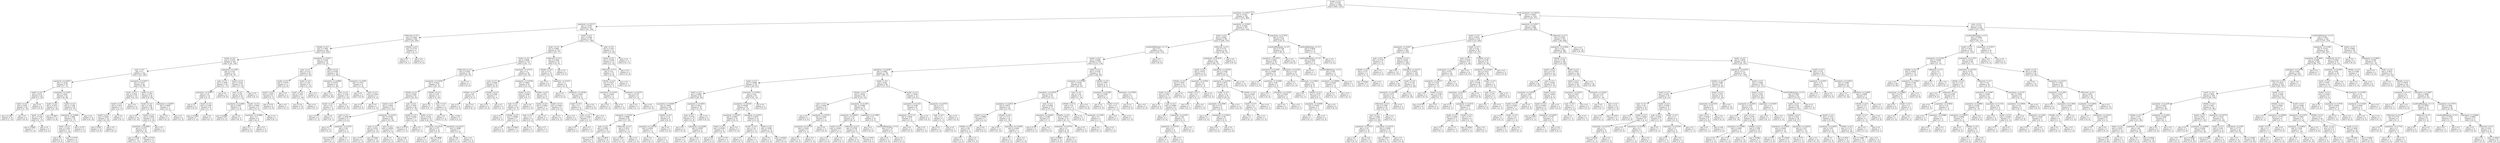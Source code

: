 digraph Tree {
node [shape=box] ;
0 [label="book4 <= 0.5\ngini = 0.3793\nsamples = 1946\nvalue = [495, 1451]"] ;
1 [label="popularity <= 0.0217\ngini = 0.4781\nsamples = 794\nvalue = [314, 480]"] ;
0 -> 1 [labeldistance=2.5, labelangle=45, headlabel="True"] ;
2 [label="popularity <= 0.0117\ngini = 0.3354\nsamples = 427\nvalue = [91, 336]"] ;
1 -> 2 ;
3 [label="isMarried <= 0.5\ngini = 0.2244\nsamples = 264\nvalue = [34, 230]"] ;
2 -> 3 ;
4 [label="isNoble <= 0.5\ngini = 0.1995\nsamples = 258\nvalue = [29, 229]"] ;
3 -> 4 ;
5 [label="book2 <= 0.5\ngini = 0.2279\nsamples = 183\nvalue = [24, 159]"] ;
4 -> 5 ;
6 [label="male <= 0.5\ngini = 0.2\nsamples = 142\nvalue = [16, 126]"] ;
5 -> 6 ;
7 [label="popularity <= 0.0017\ngini = 0.1634\nsamples = 78\nvalue = [7, 71]"] ;
6 -> 7 ;
8 [label="book3 <= 0.5\ngini = 0.074\nsamples = 26\nvalue = [1, 25]"] ;
7 -> 8 ;
9 [label="book1 <= 0.5\ngini = 0.095\nsamples = 20\nvalue = [1, 19]"] ;
8 -> 9 ;
10 [label="gini = 0.1327\nsamples = 14\nvalue = [1, 13]"] ;
9 -> 10 ;
11 [label="gini = 0.0\nsamples = 6\nvalue = [0, 6]"] ;
9 -> 11 ;
12 [label="gini = 0.0\nsamples = 6\nvalue = [0, 6]"] ;
8 -> 12 ;
13 [label="popularity <= 0.005\ngini = 0.2041\nsamples = 52\nvalue = [6, 46]"] ;
7 -> 13 ;
14 [label="book3 <= 0.5\ngini = 0.2873\nsamples = 23\nvalue = [4, 19]"] ;
13 -> 14 ;
15 [label="book1 <= 0.5\ngini = 0.1528\nsamples = 12\nvalue = [1, 11]"] ;
14 -> 15 ;
16 [label="gini = 0.2449\nsamples = 7\nvalue = [1, 6]"] ;
15 -> 16 ;
17 [label="gini = 0.0\nsamples = 5\nvalue = [0, 5]"] ;
15 -> 17 ;
18 [label="gini = 0.3967\nsamples = 11\nvalue = [3, 8]"] ;
14 -> 18 ;
19 [label="book3 <= 0.5\ngini = 0.1284\nsamples = 29\nvalue = [2, 27]"] ;
13 -> 19 ;
20 [label="popularity <= 0.0084\ngini = 0.1884\nsamples = 19\nvalue = [2, 17]"] ;
19 -> 20 ;
21 [label="book1 <= 0.5\ngini = 0.1244\nsamples = 15\nvalue = [1, 14]"] ;
20 -> 21 ;
22 [label="gini = 0.0\nsamples = 9\nvalue = [0, 9]"] ;
21 -> 22 ;
23 [label="gini = 0.2778\nsamples = 6\nvalue = [1, 5]"] ;
21 -> 23 ;
24 [label="gini = 0.375\nsamples = 4\nvalue = [1, 3]"] ;
20 -> 24 ;
25 [label="gini = 0.0\nsamples = 10\nvalue = [0, 10]"] ;
19 -> 25 ;
26 [label="popularity <= 0.0017\ngini = 0.2417\nsamples = 64\nvalue = [9, 55]"] ;
6 -> 26 ;
27 [label="book1 <= 0.5\ngini = 0.3324\nsamples = 19\nvalue = [4, 15]"] ;
26 -> 27 ;
28 [label="book5 <= 0.5\ngini = 0.3911\nsamples = 15\nvalue = [4, 11]"] ;
27 -> 28 ;
29 [label="book3 <= 0.5\ngini = 0.4082\nsamples = 14\nvalue = [4, 10]"] ;
28 -> 29 ;
30 [label="gini = 0.426\nsamples = 13\nvalue = [4, 9]"] ;
29 -> 30 ;
31 [label="gini = 0.0\nsamples = 1\nvalue = [0, 1]"] ;
29 -> 31 ;
32 [label="gini = 0.0\nsamples = 1\nvalue = [0, 1]"] ;
28 -> 32 ;
33 [label="gini = 0.0\nsamples = 4\nvalue = [0, 4]"] ;
27 -> 33 ;
34 [label="book1 <= 0.5\ngini = 0.1975\nsamples = 45\nvalue = [5, 40]"] ;
26 -> 34 ;
35 [label="book3 <= 0.5\ngini = 0.1454\nsamples = 38\nvalue = [3, 35]"] ;
34 -> 35 ;
36 [label="gini = 0.0\nsamples = 19\nvalue = [0, 19]"] ;
35 -> 36 ;
37 [label="book5 <= 0.5\ngini = 0.2659\nsamples = 19\nvalue = [3, 16]"] ;
35 -> 37 ;
38 [label="popularity <= 0.0084\ngini = 0.1975\nsamples = 18\nvalue = [2, 16]"] ;
37 -> 38 ;
39 [label="gini = 0.1528\nsamples = 12\nvalue = [1, 11]"] ;
38 -> 39 ;
40 [label="gini = 0.2778\nsamples = 6\nvalue = [1, 5]"] ;
38 -> 40 ;
41 [label="gini = 0.0\nsamples = 1\nvalue = [1, 0]"] ;
37 -> 41 ;
42 [label="popularity <= 0.0067\ngini = 0.4082\nsamples = 7\nvalue = [2, 5]"] ;
34 -> 42 ;
43 [label="gini = 0.0\nsamples = 3\nvalue = [0, 3]"] ;
42 -> 43 ;
44 [label="gini = 0.5\nsamples = 4\nvalue = [2, 2]"] ;
42 -> 44 ;
45 [label="popularity <= 0.005\ngini = 0.3141\nsamples = 41\nvalue = [8, 33]"] ;
5 -> 45 ;
46 [label="male <= 0.5\ngini = 0.1049\nsamples = 18\nvalue = [1, 17]"] ;
45 -> 46 ;
47 [label="popularity <= 0.0017\ngini = 0.18\nsamples = 10\nvalue = [1, 9]"] ;
46 -> 47 ;
48 [label="gini = 0.0\nsamples = 2\nvalue = [0, 2]"] ;
47 -> 48 ;
49 [label="book3 <= 0.5\ngini = 0.2188\nsamples = 8\nvalue = [1, 7]"] ;
47 -> 49 ;
50 [label="gini = 0.2449\nsamples = 7\nvalue = [1, 6]"] ;
49 -> 50 ;
51 [label="gini = 0.0\nsamples = 1\nvalue = [0, 1]"] ;
49 -> 51 ;
52 [label="gini = 0.0\nsamples = 8\nvalue = [0, 8]"] ;
46 -> 52 ;
53 [label="book3 <= 0.5\ngini = 0.4234\nsamples = 23\nvalue = [7, 16]"] ;
45 -> 53 ;
54 [label="male <= 0.5\ngini = 0.455\nsamples = 20\nvalue = [7, 13]"] ;
53 -> 54 ;
55 [label="popularity <= 0.0084\ngini = 0.3967\nsamples = 11\nvalue = [3, 8]"] ;
54 -> 55 ;
56 [label="gini = 0.4688\nsamples = 8\nvalue = [3, 5]"] ;
55 -> 56 ;
57 [label="gini = 0.0\nsamples = 3\nvalue = [0, 3]"] ;
55 -> 57 ;
58 [label="book1 <= 0.5\ngini = 0.4938\nsamples = 9\nvalue = [4, 5]"] ;
54 -> 58 ;
59 [label="popularity <= 0.0084\ngini = 0.5\nsamples = 8\nvalue = [4, 4]"] ;
58 -> 59 ;
60 [label="gini = 0.5\nsamples = 4\nvalue = [2, 2]"] ;
59 -> 60 ;
61 [label="gini = 0.5\nsamples = 4\nvalue = [2, 2]"] ;
59 -> 61 ;
62 [label="gini = 0.0\nsamples = 1\nvalue = [0, 1]"] ;
58 -> 62 ;
63 [label="gini = 0.0\nsamples = 3\nvalue = [0, 3]"] ;
53 -> 63 ;
64 [label="popularity <= 0.0017\ngini = 0.1244\nsamples = 75\nvalue = [5, 70]"] ;
4 -> 64 ;
65 [label="male <= 0.5\ngini = 0.2112\nsamples = 25\nvalue = [3, 22]"] ;
64 -> 65 ;
66 [label="book2 <= 0.5\ngini = 0.2975\nsamples = 11\nvalue = [2, 9]"] ;
65 -> 66 ;
67 [label="book3 <= 0.5\ngini = 0.3457\nsamples = 9\nvalue = [2, 7]"] ;
66 -> 67 ;
68 [label="gini = 0.375\nsamples = 8\nvalue = [2, 6]"] ;
67 -> 68 ;
69 [label="gini = 0.0\nsamples = 1\nvalue = [0, 1]"] ;
67 -> 69 ;
70 [label="gini = 0.0\nsamples = 2\nvalue = [0, 2]"] ;
66 -> 70 ;
71 [label="book3 <= 0.5\ngini = 0.1327\nsamples = 14\nvalue = [1, 13]"] ;
65 -> 71 ;
72 [label="book1 <= 0.5\ngini = 0.1653\nsamples = 11\nvalue = [1, 10]"] ;
71 -> 72 ;
73 [label="gini = 0.18\nsamples = 10\nvalue = [1, 9]"] ;
72 -> 73 ;
74 [label="gini = 0.0\nsamples = 1\nvalue = [0, 1]"] ;
72 -> 74 ;
75 [label="gini = 0.0\nsamples = 3\nvalue = [0, 3]"] ;
71 -> 75 ;
76 [label="book3 <= 0.5\ngini = 0.0768\nsamples = 50\nvalue = [2, 48]"] ;
64 -> 76 ;
77 [label="popularity <= 0.0084\ngini = 0.0476\nsamples = 41\nvalue = [1, 40]"] ;
76 -> 77 ;
78 [label="gini = 0.0\nsamples = 26\nvalue = [0, 26]"] ;
77 -> 78 ;
79 [label="male <= 0.5\ngini = 0.1244\nsamples = 15\nvalue = [1, 14]"] ;
77 -> 79 ;
80 [label="book2 <= 0.5\ngini = 0.32\nsamples = 5\nvalue = [1, 4]"] ;
79 -> 80 ;
81 [label="gini = 0.375\nsamples = 4\nvalue = [1, 3]"] ;
80 -> 81 ;
82 [label="gini = 0.0\nsamples = 1\nvalue = [0, 1]"] ;
80 -> 82 ;
83 [label="gini = 0.0\nsamples = 10\nvalue = [0, 10]"] ;
79 -> 83 ;
84 [label="popularity <= 0.005\ngini = 0.1975\nsamples = 9\nvalue = [1, 8]"] ;
76 -> 84 ;
85 [label="gini = 0.0\nsamples = 6\nvalue = [0, 6]"] ;
84 -> 85 ;
86 [label="male <= 0.5\ngini = 0.4444\nsamples = 3\nvalue = [1, 2]"] ;
84 -> 86 ;
87 [label="gini = 0.0\nsamples = 2\nvalue = [0, 2]"] ;
86 -> 87 ;
88 [label="gini = 0.0\nsamples = 1\nvalue = [1, 0]"] ;
86 -> 88 ;
89 [label="isNoble <= 0.5\ngini = 0.2778\nsamples = 6\nvalue = [5, 1]"] ;
3 -> 89 ;
90 [label="gini = 0.0\nsamples = 1\nvalue = [0, 1]"] ;
89 -> 90 ;
91 [label="gini = 0.0\nsamples = 5\nvalue = [5, 0]"] ;
89 -> 91 ;
92 [label="book5 <= 0.5\ngini = 0.4548\nsamples = 163\nvalue = [57, 106]"] ;
2 -> 92 ;
93 [label="book1 <= 0.5\ngini = 0.4861\nsamples = 132\nvalue = [55, 77]"] ;
92 -> 93 ;
94 [label="book3 <= 0.5\ngini = 0.4698\nsamples = 114\nvalue = [43, 71]"] ;
93 -> 94 ;
95 [label="isMarried <= 0.5\ngini = 0.4356\nsamples = 78\nvalue = [25, 53]"] ;
94 -> 95 ;
96 [label="popularity <= 0.0184\ngini = 0.4415\nsamples = 76\nvalue = [25, 51]"] ;
95 -> 96 ;
97 [label="isNoble <= 0.5\ngini = 0.4545\nsamples = 63\nvalue = [22, 41]"] ;
96 -> 97 ;
98 [label="book2 <= 0.5\ngini = 0.4821\nsamples = 37\nvalue = [15, 22]"] ;
97 -> 98 ;
99 [label="male <= 0.5\ngini = 0.4938\nsamples = 9\nvalue = [5, 4]"] ;
98 -> 99 ;
100 [label="gini = 0.5\nsamples = 4\nvalue = [2, 2]"] ;
99 -> 100 ;
101 [label="popularity <= 0.0151\ngini = 0.48\nsamples = 5\nvalue = [3, 2]"] ;
99 -> 101 ;
102 [label="gini = 0.4444\nsamples = 3\nvalue = [2, 1]"] ;
101 -> 102 ;
103 [label="gini = 0.5\nsamples = 2\nvalue = [1, 1]"] ;
101 -> 103 ;
104 [label="popularity <= 0.0151\ngini = 0.4592\nsamples = 28\nvalue = [10, 18]"] ;
98 -> 104 ;
105 [label="male <= 0.5\ngini = 0.4321\nsamples = 19\nvalue = [6, 13]"] ;
104 -> 105 ;
106 [label="gini = 0.375\nsamples = 4\nvalue = [1, 3]"] ;
105 -> 106 ;
107 [label="gini = 0.4444\nsamples = 15\nvalue = [5, 10]"] ;
105 -> 107 ;
108 [label="male <= 0.5\ngini = 0.4938\nsamples = 9\nvalue = [4, 5]"] ;
104 -> 108 ;
109 [label="gini = 0.5\nsamples = 4\nvalue = [2, 2]"] ;
108 -> 109 ;
110 [label="gini = 0.48\nsamples = 5\nvalue = [2, 3]"] ;
108 -> 110 ;
111 [label="male <= 0.5\ngini = 0.3935\nsamples = 26\nvalue = [7, 19]"] ;
97 -> 111 ;
112 [label="book2 <= 0.5\ngini = 0.2449\nsamples = 7\nvalue = [1, 6]"] ;
111 -> 112 ;
113 [label="gini = 0.2778\nsamples = 6\nvalue = [1, 5]"] ;
112 -> 113 ;
114 [label="gini = 0.0\nsamples = 1\nvalue = [0, 1]"] ;
112 -> 114 ;
115 [label="book2 <= 0.5\ngini = 0.4321\nsamples = 19\nvalue = [6, 13]"] ;
111 -> 115 ;
116 [label="popularity <= 0.0151\ngini = 0.375\nsamples = 12\nvalue = [3, 9]"] ;
115 -> 116 ;
117 [label="gini = 0.0\nsamples = 5\nvalue = [0, 5]"] ;
116 -> 117 ;
118 [label="gini = 0.4898\nsamples = 7\nvalue = [3, 4]"] ;
116 -> 118 ;
119 [label="popularity <= 0.0151\ngini = 0.4898\nsamples = 7\nvalue = [3, 4]"] ;
115 -> 119 ;
120 [label="gini = 0.48\nsamples = 5\nvalue = [3, 2]"] ;
119 -> 120 ;
121 [label="gini = 0.0\nsamples = 2\nvalue = [0, 2]"] ;
119 -> 121 ;
122 [label="isNoble <= 0.5\ngini = 0.355\nsamples = 13\nvalue = [3, 10]"] ;
96 -> 122 ;
123 [label="gini = 0.0\nsamples = 7\nvalue = [0, 7]"] ;
122 -> 123 ;
124 [label="male <= 0.5\ngini = 0.5\nsamples = 6\nvalue = [3, 3]"] ;
122 -> 124 ;
125 [label="gini = 0.0\nsamples = 1\nvalue = [1, 0]"] ;
124 -> 125 ;
126 [label="gini = 0.48\nsamples = 5\nvalue = [2, 3]"] ;
124 -> 126 ;
127 [label="gini = 0.0\nsamples = 2\nvalue = [0, 2]"] ;
95 -> 127 ;
128 [label="popularity <= 0.0151\ngini = 0.5\nsamples = 36\nvalue = [18, 18]"] ;
94 -> 128 ;
129 [label="male <= 0.5\ngini = 0.4444\nsamples = 12\nvalue = [8, 4]"] ;
128 -> 129 ;
130 [label="isNoble <= 0.5\ngini = 0.48\nsamples = 5\nvalue = [2, 3]"] ;
129 -> 130 ;
131 [label="gini = 0.5\nsamples = 4\nvalue = [2, 2]"] ;
130 -> 131 ;
132 [label="gini = 0.0\nsamples = 1\nvalue = [0, 1]"] ;
130 -> 132 ;
133 [label="isNoble <= 0.5\ngini = 0.2449\nsamples = 7\nvalue = [6, 1]"] ;
129 -> 133 ;
134 [label="gini = 0.0\nsamples = 5\nvalue = [5, 0]"] ;
133 -> 134 ;
135 [label="gini = 0.5\nsamples = 2\nvalue = [1, 1]"] ;
133 -> 135 ;
136 [label="popularity <= 0.0184\ngini = 0.4861\nsamples = 24\nvalue = [10, 14]"] ;
128 -> 136 ;
137 [label="book2 <= 0.5\ngini = 0.4628\nsamples = 11\nvalue = [4, 7]"] ;
136 -> 137 ;
138 [label="male <= 0.5\ngini = 0.42\nsamples = 10\nvalue = [3, 7]"] ;
137 -> 138 ;
139 [label="gini = 0.0\nsamples = 3\nvalue = [0, 3]"] ;
138 -> 139 ;
140 [label="isNoble <= 0.5\ngini = 0.4898\nsamples = 7\nvalue = [3, 4]"] ;
138 -> 140 ;
141 [label="gini = 0.5\nsamples = 4\nvalue = [2, 2]"] ;
140 -> 141 ;
142 [label="gini = 0.4444\nsamples = 3\nvalue = [1, 2]"] ;
140 -> 142 ;
143 [label="gini = 0.0\nsamples = 1\nvalue = [1, 0]"] ;
137 -> 143 ;
144 [label="isNoble <= 0.5\ngini = 0.497\nsamples = 13\nvalue = [6, 7]"] ;
136 -> 144 ;
145 [label="book2 <= 0.5\ngini = 0.4082\nsamples = 7\nvalue = [2, 5]"] ;
144 -> 145 ;
146 [label="male <= 0.5\ngini = 0.5\nsamples = 4\nvalue = [2, 2]"] ;
145 -> 146 ;
147 [label="gini = 0.5\nsamples = 2\nvalue = [1, 1]"] ;
146 -> 147 ;
148 [label="gini = 0.5\nsamples = 2\nvalue = [1, 1]"] ;
146 -> 148 ;
149 [label="gini = 0.0\nsamples = 3\nvalue = [0, 3]"] ;
145 -> 149 ;
150 [label="book2 <= 0.5\ngini = 0.4444\nsamples = 6\nvalue = [4, 2]"] ;
144 -> 150 ;
151 [label="gini = 0.5\nsamples = 4\nvalue = [2, 2]"] ;
150 -> 151 ;
152 [label="gini = 0.0\nsamples = 2\nvalue = [2, 0]"] ;
150 -> 152 ;
153 [label="isMarried <= 0.5\ngini = 0.4444\nsamples = 18\nvalue = [12, 6]"] ;
93 -> 153 ;
154 [label="isNoble <= 0.5\ngini = 0.375\nsamples = 16\nvalue = [12, 4]"] ;
153 -> 154 ;
155 [label="gini = 0.0\nsamples = 8\nvalue = [8, 0]"] ;
154 -> 155 ;
156 [label="popularity <= 0.0151\ngini = 0.5\nsamples = 8\nvalue = [4, 4]"] ;
154 -> 156 ;
157 [label="gini = 0.0\nsamples = 2\nvalue = [0, 2]"] ;
156 -> 157 ;
158 [label="popularity <= 0.0184\ngini = 0.4444\nsamples = 6\nvalue = [4, 2]"] ;
156 -> 158 ;
159 [label="book3 <= 0.5\ngini = 0.5\nsamples = 4\nvalue = [2, 2]"] ;
158 -> 159 ;
160 [label="male <= 0.5\ngini = 0.4444\nsamples = 3\nvalue = [1, 2]"] ;
159 -> 160 ;
161 [label="gini = 0.0\nsamples = 1\nvalue = [0, 1]"] ;
160 -> 161 ;
162 [label="gini = 0.5\nsamples = 2\nvalue = [1, 1]"] ;
160 -> 162 ;
163 [label="gini = 0.0\nsamples = 1\nvalue = [1, 0]"] ;
159 -> 163 ;
164 [label="gini = 0.0\nsamples = 2\nvalue = [2, 0]"] ;
158 -> 164 ;
165 [label="gini = 0.0\nsamples = 2\nvalue = [0, 2]"] ;
153 -> 165 ;
166 [label="male <= 0.5\ngini = 0.1207\nsamples = 31\nvalue = [2, 29]"] ;
92 -> 166 ;
167 [label="book2 <= 0.5\ngini = 0.2449\nsamples = 14\nvalue = [2, 12]"] ;
166 -> 167 ;
168 [label="isMarried <= 0.5\ngini = 0.32\nsamples = 10\nvalue = [2, 8]"] ;
167 -> 168 ;
169 [label="isNoble <= 0.5\ngini = 0.3457\nsamples = 9\nvalue = [2, 7]"] ;
168 -> 169 ;
170 [label="popularity <= 0.0151\ngini = 0.4444\nsamples = 3\nvalue = [1, 2]"] ;
169 -> 170 ;
171 [label="gini = 0.0\nsamples = 2\nvalue = [0, 2]"] ;
170 -> 171 ;
172 [label="gini = 0.0\nsamples = 1\nvalue = [1, 0]"] ;
170 -> 172 ;
173 [label="popularity <= 0.0151\ngini = 0.2778\nsamples = 6\nvalue = [1, 5]"] ;
169 -> 173 ;
174 [label="gini = 0.5\nsamples = 2\nvalue = [1, 1]"] ;
173 -> 174 ;
175 [label="gini = 0.0\nsamples = 4\nvalue = [0, 4]"] ;
173 -> 175 ;
176 [label="gini = 0.0\nsamples = 1\nvalue = [0, 1]"] ;
168 -> 176 ;
177 [label="gini = 0.0\nsamples = 4\nvalue = [0, 4]"] ;
167 -> 177 ;
178 [label="gini = 0.0\nsamples = 17\nvalue = [0, 17]"] ;
166 -> 178 ;
179 [label="popularity <= 0.2023\ngini = 0.4768\nsamples = 367\nvalue = [223, 144]"] ;
1 -> 179 ;
180 [label="book1 <= 0.5\ngini = 0.4941\nsamples = 303\nvalue = [168, 135]"] ;
179 -> 180 ;
181 [label="numDeadRelations <= 1.5\ngini = 0.5\nsamples = 239\nvalue = [120, 119]"] ;
180 -> 181 ;
182 [label="book5 <= 0.5\ngini = 0.4998\nsamples = 233\nvalue = [114, 119]"] ;
181 -> 182 ;
183 [label="popularity <= 0.0585\ngini = 0.4967\nsamples = 159\nvalue = [86, 73]"] ;
182 -> 183 ;
184 [label="book2 <= 0.5\ngini = 0.4996\nsamples = 101\nvalue = [49, 52]"] ;
183 -> 184 ;
185 [label="book3 <= 0.5\ngini = 0.4885\nsamples = 66\nvalue = [28, 38]"] ;
184 -> 185 ;
186 [label="popularity <= 0.0485\ngini = 0.4991\nsamples = 48\nvalue = [23, 25]"] ;
185 -> 186 ;
187 [label="popularity <= 0.0351\ngini = 0.4888\nsamples = 40\nvalue = [17, 23]"] ;
186 -> 187 ;
188 [label="male <= 0.5\ngini = 0.4992\nsamples = 25\nvalue = [13, 12]"] ;
187 -> 188 ;
189 [label="gini = 0.2778\nsamples = 6\nvalue = [5, 1]"] ;
188 -> 189 ;
190 [label="gini = 0.4875\nsamples = 19\nvalue = [8, 11]"] ;
188 -> 190 ;
191 [label="isMarried <= 0.5\ngini = 0.3911\nsamples = 15\nvalue = [4, 11]"] ;
187 -> 191 ;
192 [label="gini = 0.3367\nsamples = 14\nvalue = [3, 11]"] ;
191 -> 192 ;
193 [label="gini = 0.0\nsamples = 1\nvalue = [1, 0]"] ;
191 -> 193 ;
194 [label="isNoble <= 0.5\ngini = 0.375\nsamples = 8\nvalue = [6, 2]"] ;
186 -> 194 ;
195 [label="popularity <= 0.0518\ngini = 0.4444\nsamples = 3\nvalue = [1, 2]"] ;
194 -> 195 ;
196 [label="gini = 0.0\nsamples = 1\nvalue = [0, 1]"] ;
195 -> 196 ;
197 [label="gini = 0.5\nsamples = 2\nvalue = [1, 1]"] ;
195 -> 197 ;
198 [label="gini = 0.0\nsamples = 5\nvalue = [5, 0]"] ;
194 -> 198 ;
199 [label="popularity <= 0.0452\ngini = 0.4012\nsamples = 18\nvalue = [5, 13]"] ;
185 -> 199 ;
200 [label="male <= 0.5\ngini = 0.4734\nsamples = 13\nvalue = [5, 8]"] ;
199 -> 200 ;
201 [label="gini = 0.0\nsamples = 4\nvalue = [0, 4]"] ;
200 -> 201 ;
202 [label="popularity <= 0.0268\ngini = 0.4938\nsamples = 9\nvalue = [5, 4]"] ;
200 -> 202 ;
203 [label="gini = 0.375\nsamples = 4\nvalue = [1, 3]"] ;
202 -> 203 ;
204 [label="gini = 0.32\nsamples = 5\nvalue = [4, 1]"] ;
202 -> 204 ;
205 [label="gini = 0.0\nsamples = 5\nvalue = [0, 5]"] ;
199 -> 205 ;
206 [label="popularity <= 0.0502\ngini = 0.48\nsamples = 35\nvalue = [21, 14]"] ;
184 -> 206 ;
207 [label="popularity <= 0.0318\ngini = 0.4628\nsamples = 33\nvalue = [21, 12]"] ;
206 -> 207 ;
208 [label="popularity <= 0.0251\ngini = 0.4082\nsamples = 14\nvalue = [10, 4]"] ;
207 -> 208 ;
209 [label="book3 <= 0.5\ngini = 0.4938\nsamples = 9\nvalue = [5, 4]"] ;
208 -> 209 ;
210 [label="gini = 0.48\nsamples = 5\nvalue = [2, 3]"] ;
209 -> 210 ;
211 [label="gini = 0.375\nsamples = 4\nvalue = [3, 1]"] ;
209 -> 211 ;
212 [label="gini = 0.0\nsamples = 5\nvalue = [5, 0]"] ;
208 -> 212 ;
213 [label="popularity <= 0.0351\ngini = 0.4875\nsamples = 19\nvalue = [11, 8]"] ;
207 -> 213 ;
214 [label="book3 <= 0.5\ngini = 0.32\nsamples = 5\nvalue = [1, 4]"] ;
213 -> 214 ;
215 [label="gini = 0.0\nsamples = 3\nvalue = [0, 3]"] ;
214 -> 215 ;
216 [label="gini = 0.5\nsamples = 2\nvalue = [1, 1]"] ;
214 -> 216 ;
217 [label="book3 <= 0.5\ngini = 0.4082\nsamples = 14\nvalue = [10, 4]"] ;
213 -> 217 ;
218 [label="gini = 0.0\nsamples = 5\nvalue = [5, 0]"] ;
217 -> 218 ;
219 [label="gini = 0.4938\nsamples = 9\nvalue = [5, 4]"] ;
217 -> 219 ;
220 [label="gini = 0.0\nsamples = 2\nvalue = [0, 2]"] ;
206 -> 220 ;
221 [label="book2 <= 0.5\ngini = 0.462\nsamples = 58\nvalue = [37, 21]"] ;
183 -> 221 ;
222 [label="isNoble <= 0.5\ngini = 0.4055\nsamples = 46\nvalue = [33, 13]"] ;
221 -> 222 ;
223 [label="male <= 0.5\ngini = 0.4444\nsamples = 9\nvalue = [3, 6]"] ;
222 -> 223 ;
224 [label="gini = 0.0\nsamples = 2\nvalue = [2, 0]"] ;
223 -> 224 ;
225 [label="popularity <= 0.0753\ngini = 0.2449\nsamples = 7\nvalue = [1, 6]"] ;
223 -> 225 ;
226 [label="popularity <= 0.0719\ngini = 0.4444\nsamples = 3\nvalue = [1, 2]"] ;
225 -> 226 ;
227 [label="gini = 0.0\nsamples = 2\nvalue = [0, 2]"] ;
226 -> 227 ;
228 [label="gini = 0.0\nsamples = 1\nvalue = [1, 0]"] ;
226 -> 228 ;
229 [label="gini = 0.0\nsamples = 4\nvalue = [0, 4]"] ;
225 -> 229 ;
230 [label="popularity <= 0.1455\ngini = 0.3068\nsamples = 37\nvalue = [30, 7]"] ;
222 -> 230 ;
231 [label="popularity <= 0.0652\ngini = 0.1372\nsamples = 27\nvalue = [25, 2]"] ;
230 -> 231 ;
232 [label="book3 <= 0.5\ngini = 0.4444\nsamples = 3\nvalue = [2, 1]"] ;
231 -> 232 ;
233 [label="gini = 0.0\nsamples = 2\nvalue = [2, 0]"] ;
232 -> 233 ;
234 [label="gini = 0.0\nsamples = 1\nvalue = [0, 1]"] ;
232 -> 234 ;
235 [label="isMarried <= 0.5\ngini = 0.0799\nsamples = 24\nvalue = [23, 1]"] ;
231 -> 235 ;
236 [label="gini = 0.0\nsamples = 15\nvalue = [15, 0]"] ;
235 -> 236 ;
237 [label="gini = 0.1975\nsamples = 9\nvalue = [8, 1]"] ;
235 -> 237 ;
238 [label="popularity <= 0.1689\ngini = 0.5\nsamples = 10\nvalue = [5, 5]"] ;
230 -> 238 ;
239 [label="gini = 0.0\nsamples = 4\nvalue = [0, 4]"] ;
238 -> 239 ;
240 [label="numDeadRelations <= 0.5\ngini = 0.2778\nsamples = 6\nvalue = [5, 1]"] ;
238 -> 240 ;
241 [label="gini = 0.0\nsamples = 5\nvalue = [5, 0]"] ;
240 -> 241 ;
242 [label="gini = 0.0\nsamples = 1\nvalue = [0, 1]"] ;
240 -> 242 ;
243 [label="book3 <= 0.5\ngini = 0.4444\nsamples = 12\nvalue = [4, 8]"] ;
221 -> 243 ;
244 [label="popularity <= 0.1221\ngini = 0.2188\nsamples = 8\nvalue = [1, 7]"] ;
243 -> 244 ;
245 [label="popularity <= 0.112\ngini = 0.4444\nsamples = 3\nvalue = [1, 2]"] ;
244 -> 245 ;
246 [label="gini = 0.0\nsamples = 2\nvalue = [0, 2]"] ;
245 -> 246 ;
247 [label="gini = 0.0\nsamples = 1\nvalue = [1, 0]"] ;
245 -> 247 ;
248 [label="gini = 0.0\nsamples = 5\nvalue = [0, 5]"] ;
244 -> 248 ;
249 [label="popularity <= 0.0753\ngini = 0.375\nsamples = 4\nvalue = [3, 1]"] ;
243 -> 249 ;
250 [label="male <= 0.5\ngini = 0.5\nsamples = 2\nvalue = [1, 1]"] ;
249 -> 250 ;
251 [label="gini = 0.0\nsamples = 1\nvalue = [1, 0]"] ;
250 -> 251 ;
252 [label="gini = 0.0\nsamples = 1\nvalue = [0, 1]"] ;
250 -> 252 ;
253 [label="gini = 0.0\nsamples = 2\nvalue = [2, 0]"] ;
249 -> 253 ;
254 [label="book2 <= 0.5\ngini = 0.4704\nsamples = 74\nvalue = [28, 46]"] ;
182 -> 254 ;
255 [label="popularity <= 0.0786\ngini = 0.4334\nsamples = 63\nvalue = [20, 43]"] ;
254 -> 255 ;
256 [label="popularity <= 0.0418\ngini = 0.4712\nsamples = 50\nvalue = [19, 31]"] ;
255 -> 256 ;
257 [label="popularity <= 0.0251\ngini = 0.2873\nsamples = 23\nvalue = [4, 19]"] ;
256 -> 257 ;
258 [label="book3 <= 0.5\ngini = 0.4898\nsamples = 7\nvalue = [3, 4]"] ;
257 -> 258 ;
259 [label="isNoble <= 0.5\ngini = 0.48\nsamples = 5\nvalue = [3, 2]"] ;
258 -> 259 ;
260 [label="gini = 0.5\nsamples = 4\nvalue = [2, 2]"] ;
259 -> 260 ;
261 [label="gini = 0.0\nsamples = 1\nvalue = [1, 0]"] ;
259 -> 261 ;
262 [label="gini = 0.0\nsamples = 2\nvalue = [0, 2]"] ;
258 -> 262 ;
263 [label="isNoble <= 0.5\ngini = 0.1172\nsamples = 16\nvalue = [1, 15]"] ;
257 -> 263 ;
264 [label="gini = 0.0\nsamples = 13\nvalue = [0, 13]"] ;
263 -> 264 ;
265 [label="popularity <= 0.0368\ngini = 0.4444\nsamples = 3\nvalue = [1, 2]"] ;
263 -> 265 ;
266 [label="gini = 0.0\nsamples = 2\nvalue = [0, 2]"] ;
265 -> 266 ;
267 [label="gini = 0.0\nsamples = 1\nvalue = [1, 0]"] ;
265 -> 267 ;
268 [label="male <= 0.5\ngini = 0.4938\nsamples = 27\nvalue = [15, 12]"] ;
256 -> 268 ;
269 [label="popularity <= 0.0452\ngini = 0.2188\nsamples = 8\nvalue = [7, 1]"] ;
268 -> 269 ;
270 [label="gini = 0.375\nsamples = 4\nvalue = [3, 1]"] ;
269 -> 270 ;
271 [label="gini = 0.0\nsamples = 4\nvalue = [4, 0]"] ;
269 -> 271 ;
272 [label="isNoble <= 0.5\ngini = 0.4875\nsamples = 19\nvalue = [8, 11]"] ;
268 -> 272 ;
273 [label="popularity <= 0.0719\ngini = 0.5\nsamples = 16\nvalue = [8, 8]"] ;
272 -> 273 ;
274 [label="gini = 0.4898\nsamples = 14\nvalue = [6, 8]"] ;
273 -> 274 ;
275 [label="gini = 0.0\nsamples = 2\nvalue = [2, 0]"] ;
273 -> 275 ;
276 [label="gini = 0.0\nsamples = 3\nvalue = [0, 3]"] ;
272 -> 276 ;
277 [label="male <= 0.5\ngini = 0.142\nsamples = 13\nvalue = [1, 12]"] ;
255 -> 277 ;
278 [label="isNoble <= 0.5\ngini = 0.32\nsamples = 5\nvalue = [1, 4]"] ;
277 -> 278 ;
279 [label="gini = 0.0\nsamples = 3\nvalue = [0, 3]"] ;
278 -> 279 ;
280 [label="popularity <= 0.092\ngini = 0.5\nsamples = 2\nvalue = [1, 1]"] ;
278 -> 280 ;
281 [label="gini = 0.0\nsamples = 1\nvalue = [0, 1]"] ;
280 -> 281 ;
282 [label="gini = 0.0\nsamples = 1\nvalue = [1, 0]"] ;
280 -> 282 ;
283 [label="gini = 0.0\nsamples = 8\nvalue = [0, 8]"] ;
277 -> 283 ;
284 [label="isNoble <= 0.5\ngini = 0.3967\nsamples = 11\nvalue = [8, 3]"] ;
254 -> 284 ;
285 [label="popularity <= 0.0786\ngini = 0.2449\nsamples = 7\nvalue = [6, 1]"] ;
284 -> 285 ;
286 [label="gini = 0.0\nsamples = 5\nvalue = [5, 0]"] ;
285 -> 286 ;
287 [label="book3 <= 0.5\ngini = 0.5\nsamples = 2\nvalue = [1, 1]"] ;
285 -> 287 ;
288 [label="gini = 0.0\nsamples = 1\nvalue = [0, 1]"] ;
287 -> 288 ;
289 [label="gini = 0.0\nsamples = 1\nvalue = [1, 0]"] ;
287 -> 289 ;
290 [label="popularity <= 0.0569\ngini = 0.5\nsamples = 4\nvalue = [2, 2]"] ;
284 -> 290 ;
291 [label="gini = 0.0\nsamples = 2\nvalue = [0, 2]"] ;
290 -> 291 ;
292 [label="gini = 0.0\nsamples = 2\nvalue = [2, 0]"] ;
290 -> 292 ;
293 [label="gini = 0.0\nsamples = 6\nvalue = [6, 0]"] ;
181 -> 293 ;
294 [label="isMarried <= 0.5\ngini = 0.375\nsamples = 64\nvalue = [48, 16]"] ;
180 -> 294 ;
295 [label="popularity <= 0.0418\ngini = 0.32\nsamples = 60\nvalue = [48, 12]"] ;
294 -> 295 ;
296 [label="book3 <= 0.5\ngini = 0.4537\nsamples = 23\nvalue = [15, 8]"] ;
295 -> 296 ;
297 [label="isNoble <= 0.5\ngini = 0.3457\nsamples = 18\nvalue = [14, 4]"] ;
296 -> 297 ;
298 [label="book2 <= 0.5\ngini = 0.2907\nsamples = 17\nvalue = [14, 3]"] ;
297 -> 298 ;
299 [label="gini = 0.0\nsamples = 9\nvalue = [9, 0]"] ;
298 -> 299 ;
300 [label="male <= 0.5\ngini = 0.4688\nsamples = 8\nvalue = [5, 3]"] ;
298 -> 300 ;
301 [label="gini = 0.0\nsamples = 3\nvalue = [3, 0]"] ;
300 -> 301 ;
302 [label="popularity <= 0.0351\ngini = 0.48\nsamples = 5\nvalue = [2, 3]"] ;
300 -> 302 ;
303 [label="popularity <= 0.0318\ngini = 0.5\nsamples = 4\nvalue = [2, 2]"] ;
302 -> 303 ;
304 [label="gini = 0.5\nsamples = 2\nvalue = [1, 1]"] ;
303 -> 304 ;
305 [label="gini = 0.5\nsamples = 2\nvalue = [1, 1]"] ;
303 -> 305 ;
306 [label="gini = 0.0\nsamples = 1\nvalue = [0, 1]"] ;
302 -> 306 ;
307 [label="gini = 0.0\nsamples = 1\nvalue = [0, 1]"] ;
297 -> 307 ;
308 [label="popularity <= 0.0301\ngini = 0.32\nsamples = 5\nvalue = [1, 4]"] ;
296 -> 308 ;
309 [label="book2 <= 0.5\ngini = 0.5\nsamples = 2\nvalue = [1, 1]"] ;
308 -> 309 ;
310 [label="gini = 0.0\nsamples = 1\nvalue = [0, 1]"] ;
309 -> 310 ;
311 [label="gini = 0.0\nsamples = 1\nvalue = [1, 0]"] ;
309 -> 311 ;
312 [label="gini = 0.0\nsamples = 3\nvalue = [0, 3]"] ;
308 -> 312 ;
313 [label="popularity <= 0.0769\ngini = 0.1928\nsamples = 37\nvalue = [33, 4]"] ;
295 -> 313 ;
314 [label="popularity <= 0.0702\ngini = 0.2873\nsamples = 23\nvalue = [19, 4]"] ;
313 -> 314 ;
315 [label="book2 <= 0.5\ngini = 0.18\nsamples = 20\nvalue = [18, 2]"] ;
314 -> 315 ;
316 [label="popularity <= 0.0585\ngini = 0.375\nsamples = 8\nvalue = [6, 2]"] ;
315 -> 316 ;
317 [label="gini = 0.0\nsamples = 3\nvalue = [3, 0]"] ;
316 -> 317 ;
318 [label="popularity <= 0.0619\ngini = 0.48\nsamples = 5\nvalue = [3, 2]"] ;
316 -> 318 ;
319 [label="gini = 0.0\nsamples = 2\nvalue = [0, 2]"] ;
318 -> 319 ;
320 [label="gini = 0.0\nsamples = 3\nvalue = [3, 0]"] ;
318 -> 320 ;
321 [label="gini = 0.0\nsamples = 12\nvalue = [12, 0]"] ;
315 -> 321 ;
322 [label="isNoble <= 0.5\ngini = 0.4444\nsamples = 3\nvalue = [1, 2]"] ;
314 -> 322 ;
323 [label="book5 <= 0.5\ngini = 0.5\nsamples = 2\nvalue = [1, 1]"] ;
322 -> 323 ;
324 [label="gini = 0.0\nsamples = 1\nvalue = [0, 1]"] ;
323 -> 324 ;
325 [label="gini = 0.0\nsamples = 1\nvalue = [1, 0]"] ;
323 -> 325 ;
326 [label="gini = 0.0\nsamples = 1\nvalue = [0, 1]"] ;
322 -> 326 ;
327 [label="gini = 0.0\nsamples = 14\nvalue = [14, 0]"] ;
313 -> 327 ;
328 [label="gini = 0.0\nsamples = 4\nvalue = [0, 4]"] ;
294 -> 328 ;
329 [label="popularity <= 0.7074\ngini = 0.2417\nsamples = 64\nvalue = [55, 9]"] ;
179 -> 329 ;
330 [label="numDeadRelations <= 0.5\ngini = 0.1709\nsamples = 53\nvalue = [48, 5]"] ;
329 -> 330 ;
331 [label="popularity <= 0.2575\ngini = 0.2854\nsamples = 29\nvalue = [24, 5]"] ;
330 -> 331 ;
332 [label="popularity <= 0.2308\ngini = 0.4688\nsamples = 8\nvalue = [5, 3]"] ;
331 -> 332 ;
333 [label="gini = 0.0\nsamples = 3\nvalue = [3, 0]"] ;
332 -> 333 ;
334 [label="popularity <= 0.2408\ngini = 0.48\nsamples = 5\nvalue = [2, 3]"] ;
332 -> 334 ;
335 [label="gini = 0.0\nsamples = 2\nvalue = [0, 2]"] ;
334 -> 335 ;
336 [label="popularity <= 0.2525\ngini = 0.4444\nsamples = 3\nvalue = [2, 1]"] ;
334 -> 336 ;
337 [label="gini = 0.0\nsamples = 2\nvalue = [2, 0]"] ;
336 -> 337 ;
338 [label="gini = 0.0\nsamples = 1\nvalue = [0, 1]"] ;
336 -> 338 ;
339 [label="popularity <= 0.3562\ngini = 0.1723\nsamples = 21\nvalue = [19, 2]"] ;
331 -> 339 ;
340 [label="gini = 0.0\nsamples = 11\nvalue = [11, 0]"] ;
339 -> 340 ;
341 [label="popularity <= 0.3645\ngini = 0.32\nsamples = 10\nvalue = [8, 2]"] ;
339 -> 341 ;
342 [label="gini = 0.0\nsamples = 1\nvalue = [0, 1]"] ;
341 -> 342 ;
343 [label="isNoble <= 0.5\ngini = 0.1975\nsamples = 9\nvalue = [8, 1]"] ;
341 -> 343 ;
344 [label="popularity <= 0.4699\ngini = 0.4444\nsamples = 3\nvalue = [2, 1]"] ;
343 -> 344 ;
345 [label="gini = 0.0\nsamples = 1\nvalue = [0, 1]"] ;
344 -> 345 ;
346 [label="gini = 0.0\nsamples = 2\nvalue = [2, 0]"] ;
344 -> 346 ;
347 [label="gini = 0.0\nsamples = 6\nvalue = [6, 0]"] ;
343 -> 347 ;
348 [label="gini = 0.0\nsamples = 24\nvalue = [24, 0]"] ;
330 -> 348 ;
349 [label="numDeadRelations <= 5.5\ngini = 0.4628\nsamples = 11\nvalue = [7, 4]"] ;
329 -> 349 ;
350 [label="numDeadRelations <= 2.0\ngini = 0.4444\nsamples = 6\nvalue = [2, 4]"] ;
349 -> 350 ;
351 [label="gini = 0.0\nsamples = 1\nvalue = [0, 1]"] ;
350 -> 351 ;
352 [label="numDeadRelations <= 4.5\ngini = 0.48\nsamples = 5\nvalue = [2, 3]"] ;
350 -> 352 ;
353 [label="popularity <= 0.8696\ngini = 0.4444\nsamples = 3\nvalue = [1, 2]"] ;
352 -> 353 ;
354 [label="gini = 0.5\nsamples = 2\nvalue = [1, 1]"] ;
353 -> 354 ;
355 [label="gini = 0.0\nsamples = 1\nvalue = [0, 1]"] ;
353 -> 355 ;
356 [label="gini = 0.5\nsamples = 2\nvalue = [1, 1]"] ;
352 -> 356 ;
357 [label="gini = 0.0\nsamples = 5\nvalue = [5, 0]"] ;
349 -> 357 ;
358 [label="popularity <= 0.0619\ngini = 0.2649\nsamples = 1152\nvalue = [181, 971]"] ;
0 -> 358 [labeldistance=2.5, labelangle=-45, headlabel="False"] ;
359 [label="popularity <= 0.0217\ngini = 0.1526\nsamples = 649\nvalue = [54, 595]"] ;
358 -> 359 ;
360 [label="book3 <= 0.5\ngini = 0.0613\nsamples = 316\nvalue = [10, 306]"] ;
359 -> 360 ;
361 [label="popularity <= 0.0017\ngini = 0.033\nsamples = 238\nvalue = [4, 234]"] ;
360 -> 361 ;
362 [label="male <= 0.5\ngini = 0.2778\nsamples = 6\nvalue = [1, 5]"] ;
361 -> 362 ;
363 [label="isNoble <= 0.5\ngini = 0.375\nsamples = 4\nvalue = [1, 3]"] ;
362 -> 363 ;
364 [label="gini = 0.4444\nsamples = 3\nvalue = [1, 2]"] ;
363 -> 364 ;
365 [label="gini = 0.0\nsamples = 1\nvalue = [0, 1]"] ;
363 -> 365 ;
366 [label="gini = 0.0\nsamples = 2\nvalue = [0, 2]"] ;
362 -> 366 ;
367 [label="isNoble <= 0.5\ngini = 0.0255\nsamples = 232\nvalue = [3, 229]"] ;
361 -> 367 ;
368 [label="gini = 0.0\nsamples = 127\nvalue = [0, 127]"] ;
367 -> 368 ;
369 [label="popularity <= 0.0117\ngini = 0.0555\nsamples = 105\nvalue = [3, 102]"] ;
367 -> 369 ;
370 [label="gini = 0.0\nsamples = 54\nvalue = [0, 54]"] ;
369 -> 370 ;
371 [label="book5 <= 0.5\ngini = 0.1107\nsamples = 51\nvalue = [3, 48]"] ;
369 -> 371 ;
372 [label="popularity <= 0.0184\ngini = 0.1975\nsamples = 27\nvalue = [3, 24]"] ;
371 -> 372 ;
373 [label="isMarried <= 0.5\ngini = 0.2188\nsamples = 24\nvalue = [3, 21]"] ;
372 -> 373 ;
374 [label="male <= 0.5\ngini = 0.2268\nsamples = 23\nvalue = [3, 20]"] ;
373 -> 374 ;
375 [label="popularity <= 0.0151\ngini = 0.18\nsamples = 10\nvalue = [1, 9]"] ;
374 -> 375 ;
376 [label="gini = 0.0\nsamples = 5\nvalue = [0, 5]"] ;
375 -> 376 ;
377 [label="gini = 0.32\nsamples = 5\nvalue = [1, 4]"] ;
375 -> 377 ;
378 [label="popularity <= 0.0151\ngini = 0.2604\nsamples = 13\nvalue = [2, 11]"] ;
374 -> 378 ;
379 [label="gini = 0.3457\nsamples = 9\nvalue = [2, 7]"] ;
378 -> 379 ;
380 [label="gini = 0.0\nsamples = 4\nvalue = [0, 4]"] ;
378 -> 380 ;
381 [label="gini = 0.0\nsamples = 1\nvalue = [0, 1]"] ;
373 -> 381 ;
382 [label="gini = 0.0\nsamples = 3\nvalue = [0, 3]"] ;
372 -> 382 ;
383 [label="gini = 0.0\nsamples = 24\nvalue = [0, 24]"] ;
371 -> 383 ;
384 [label="book5 <= 0.5\ngini = 0.142\nsamples = 78\nvalue = [6, 72]"] ;
360 -> 384 ;
385 [label="male <= 0.5\ngini = 0.0416\nsamples = 47\nvalue = [1, 46]"] ;
384 -> 385 ;
386 [label="popularity <= 0.0151\ngini = 0.074\nsamples = 26\nvalue = [1, 25]"] ;
385 -> 386 ;
387 [label="popularity <= 0.0117\ngini = 0.1528\nsamples = 12\nvalue = [1, 11]"] ;
386 -> 387 ;
388 [label="gini = 0.0\nsamples = 4\nvalue = [0, 4]"] ;
387 -> 388 ;
389 [label="book2 <= 0.5\ngini = 0.2188\nsamples = 8\nvalue = [1, 7]"] ;
387 -> 389 ;
390 [label="gini = 0.2778\nsamples = 6\nvalue = [1, 5]"] ;
389 -> 390 ;
391 [label="gini = 0.0\nsamples = 2\nvalue = [0, 2]"] ;
389 -> 391 ;
392 [label="gini = 0.0\nsamples = 14\nvalue = [0, 14]"] ;
386 -> 392 ;
393 [label="gini = 0.0\nsamples = 21\nvalue = [0, 21]"] ;
385 -> 393 ;
394 [label="isNoble <= 0.5\ngini = 0.2706\nsamples = 31\nvalue = [5, 26]"] ;
384 -> 394 ;
395 [label="popularity <= 0.0184\ngini = 0.3512\nsamples = 22\nvalue = [5, 17]"] ;
394 -> 395 ;
396 [label="male <= 0.5\ngini = 0.2188\nsamples = 16\nvalue = [2, 14]"] ;
395 -> 396 ;
397 [label="popularity <= 0.0117\ngini = 0.375\nsamples = 8\nvalue = [2, 6]"] ;
396 -> 397 ;
398 [label="gini = 0.0\nsamples = 1\nvalue = [0, 1]"] ;
397 -> 398 ;
399 [label="popularity <= 0.0151\ngini = 0.4082\nsamples = 7\nvalue = [2, 5]"] ;
397 -> 399 ;
400 [label="book2 <= 0.5\ngini = 0.4444\nsamples = 3\nvalue = [1, 2]"] ;
399 -> 400 ;
401 [label="gini = 0.0\nsamples = 1\nvalue = [0, 1]"] ;
400 -> 401 ;
402 [label="gini = 0.5\nsamples = 2\nvalue = [1, 1]"] ;
400 -> 402 ;
403 [label="book2 <= 0.5\ngini = 0.375\nsamples = 4\nvalue = [1, 3]"] ;
399 -> 403 ;
404 [label="gini = 0.4444\nsamples = 3\nvalue = [1, 2]"] ;
403 -> 404 ;
405 [label="gini = 0.0\nsamples = 1\nvalue = [0, 1]"] ;
403 -> 405 ;
406 [label="gini = 0.0\nsamples = 8\nvalue = [0, 8]"] ;
396 -> 406 ;
407 [label="book2 <= 0.5\ngini = 0.5\nsamples = 6\nvalue = [3, 3]"] ;
395 -> 407 ;
408 [label="male <= 0.5\ngini = 0.375\nsamples = 4\nvalue = [3, 1]"] ;
407 -> 408 ;
409 [label="gini = 0.0\nsamples = 2\nvalue = [2, 0]"] ;
408 -> 409 ;
410 [label="gini = 0.5\nsamples = 2\nvalue = [1, 1]"] ;
408 -> 410 ;
411 [label="gini = 0.0\nsamples = 2\nvalue = [0, 2]"] ;
407 -> 411 ;
412 [label="gini = 0.0\nsamples = 9\nvalue = [0, 9]"] ;
394 -> 412 ;
413 [label="isMarried <= 0.5\ngini = 0.2293\nsamples = 333\nvalue = [44, 289]"] ;
359 -> 413 ;
414 [label="popularity <= 0.0284\ngini = 0.251\nsamples = 299\nvalue = [44, 255]"] ;
413 -> 414 ;
415 [label="isNoble <= 0.5\ngini = 0.1738\nsamples = 104\nvalue = [10, 94]"] ;
414 -> 415 ;
416 [label="book5 <= 0.5\ngini = 0.2778\nsamples = 42\nvalue = [7, 35]"] ;
415 -> 416 ;
417 [label="gini = 0.0\nsamples = 20\nvalue = [0, 20]"] ;
416 -> 417 ;
418 [label="male <= 0.5\ngini = 0.4339\nsamples = 22\nvalue = [7, 15]"] ;
416 -> 418 ;
419 [label="popularity <= 0.0251\ngini = 0.1653\nsamples = 11\nvalue = [1, 10]"] ;
418 -> 419 ;
420 [label="book3 <= 0.5\ngini = 0.2449\nsamples = 7\nvalue = [1, 6]"] ;
419 -> 420 ;
421 [label="gini = 0.0\nsamples = 2\nvalue = [0, 2]"] ;
420 -> 421 ;
422 [label="book1 <= 0.5\ngini = 0.32\nsamples = 5\nvalue = [1, 4]"] ;
420 -> 422 ;
423 [label="gini = 0.375\nsamples = 4\nvalue = [1, 3]"] ;
422 -> 423 ;
424 [label="gini = 0.0\nsamples = 1\nvalue = [0, 1]"] ;
422 -> 424 ;
425 [label="gini = 0.0\nsamples = 4\nvalue = [0, 4]"] ;
419 -> 425 ;
426 [label="book2 <= 0.5\ngini = 0.4959\nsamples = 11\nvalue = [6, 5]"] ;
418 -> 426 ;
427 [label="book3 <= 0.5\ngini = 0.4444\nsamples = 9\nvalue = [6, 3]"] ;
426 -> 427 ;
428 [label="gini = 0.4444\nsamples = 3\nvalue = [1, 2]"] ;
427 -> 428 ;
429 [label="popularity <= 0.0251\ngini = 0.2778\nsamples = 6\nvalue = [5, 1]"] ;
427 -> 429 ;
430 [label="gini = 0.0\nsamples = 1\nvalue = [1, 0]"] ;
429 -> 430 ;
431 [label="gini = 0.32\nsamples = 5\nvalue = [4, 1]"] ;
429 -> 431 ;
432 [label="gini = 0.0\nsamples = 2\nvalue = [0, 2]"] ;
426 -> 432 ;
433 [label="book5 <= 0.5\ngini = 0.0921\nsamples = 62\nvalue = [3, 59]"] ;
415 -> 433 ;
434 [label="book3 <= 0.5\ngini = 0.2041\nsamples = 26\nvalue = [3, 23]"] ;
433 -> 434 ;
435 [label="popularity <= 0.0251\ngini = 0.3457\nsamples = 9\nvalue = [2, 7]"] ;
434 -> 435 ;
436 [label="male <= 0.5\ngini = 0.5\nsamples = 4\nvalue = [2, 2]"] ;
435 -> 436 ;
437 [label="gini = 0.5\nsamples = 2\nvalue = [1, 1]"] ;
436 -> 437 ;
438 [label="gini = 0.5\nsamples = 2\nvalue = [1, 1]"] ;
436 -> 438 ;
439 [label="gini = 0.0\nsamples = 5\nvalue = [0, 5]"] ;
435 -> 439 ;
440 [label="popularity <= 0.0251\ngini = 0.1107\nsamples = 17\nvalue = [1, 16]"] ;
434 -> 440 ;
441 [label="gini = 0.0\nsamples = 7\nvalue = [0, 7]"] ;
440 -> 441 ;
442 [label="male <= 0.5\ngini = 0.18\nsamples = 10\nvalue = [1, 9]"] ;
440 -> 442 ;
443 [label="gini = 0.0\nsamples = 1\nvalue = [0, 1]"] ;
442 -> 443 ;
444 [label="gini = 0.1975\nsamples = 9\nvalue = [1, 8]"] ;
442 -> 444 ;
445 [label="gini = 0.0\nsamples = 36\nvalue = [0, 36]"] ;
433 -> 445 ;
446 [label="book1 <= 0.5\ngini = 0.2879\nsamples = 195\nvalue = [34, 161]"] ;
414 -> 446 ;
447 [label="popularity <= 0.0351\ngini = 0.2711\nsamples = 167\nvalue = [27, 140]"] ;
446 -> 447 ;
448 [label="isNoble <= 0.5\ngini = 0.3389\nsamples = 37\nvalue = [8, 29]"] ;
447 -> 448 ;
449 [label="book3 <= 0.5\ngini = 0.4321\nsamples = 19\nvalue = [6, 13]"] ;
448 -> 449 ;
450 [label="male <= 0.5\ngini = 0.32\nsamples = 10\nvalue = [2, 8]"] ;
449 -> 450 ;
451 [label="gini = 0.0\nsamples = 4\nvalue = [0, 4]"] ;
450 -> 451 ;
452 [label="book5 <= 0.5\ngini = 0.4444\nsamples = 6\nvalue = [2, 4]"] ;
450 -> 452 ;
453 [label="popularity <= 0.0318\ngini = 0.5\nsamples = 4\nvalue = [2, 2]"] ;
452 -> 453 ;
454 [label="gini = 0.4444\nsamples = 3\nvalue = [1, 2]"] ;
453 -> 454 ;
455 [label="gini = 0.0\nsamples = 1\nvalue = [1, 0]"] ;
453 -> 455 ;
456 [label="gini = 0.0\nsamples = 2\nvalue = [0, 2]"] ;
452 -> 456 ;
457 [label="book5 <= 0.5\ngini = 0.4938\nsamples = 9\nvalue = [4, 5]"] ;
449 -> 457 ;
458 [label="male <= 0.5\ngini = 0.4444\nsamples = 3\nvalue = [1, 2]"] ;
457 -> 458 ;
459 [label="popularity <= 0.0318\ngini = 0.5\nsamples = 2\nvalue = [1, 1]"] ;
458 -> 459 ;
460 [label="gini = 0.0\nsamples = 1\nvalue = [1, 0]"] ;
459 -> 460 ;
461 [label="gini = 0.0\nsamples = 1\nvalue = [0, 1]"] ;
459 -> 461 ;
462 [label="gini = 0.0\nsamples = 1\nvalue = [0, 1]"] ;
458 -> 462 ;
463 [label="book2 <= 0.5\ngini = 0.5\nsamples = 6\nvalue = [3, 3]"] ;
457 -> 463 ;
464 [label="popularity <= 0.0318\ngini = 0.5\nsamples = 4\nvalue = [2, 2]"] ;
463 -> 464 ;
465 [label="gini = 0.5\nsamples = 2\nvalue = [1, 1]"] ;
464 -> 465 ;
466 [label="gini = 0.5\nsamples = 2\nvalue = [1, 1]"] ;
464 -> 466 ;
467 [label="gini = 0.5\nsamples = 2\nvalue = [1, 1]"] ;
463 -> 467 ;
468 [label="book3 <= 0.5\ngini = 0.1975\nsamples = 18\nvalue = [2, 16]"] ;
448 -> 468 ;
469 [label="popularity <= 0.0318\ngini = 0.375\nsamples = 8\nvalue = [2, 6]"] ;
468 -> 469 ;
470 [label="male <= 0.5\ngini = 0.4444\nsamples = 6\nvalue = [2, 4]"] ;
469 -> 470 ;
471 [label="gini = 0.0\nsamples = 1\nvalue = [0, 1]"] ;
470 -> 471 ;
472 [label="gini = 0.48\nsamples = 5\nvalue = [2, 3]"] ;
470 -> 472 ;
473 [label="gini = 0.0\nsamples = 2\nvalue = [0, 2]"] ;
469 -> 473 ;
474 [label="gini = 0.0\nsamples = 10\nvalue = [0, 10]"] ;
468 -> 474 ;
475 [label="book3 <= 0.5\ngini = 0.2496\nsamples = 130\nvalue = [19, 111]"] ;
447 -> 475 ;
476 [label="book2 <= 0.5\ngini = 0.1833\nsamples = 49\nvalue = [5, 44]"] ;
475 -> 476 ;
477 [label="popularity <= 0.0452\ngini = 0.1557\nsamples = 47\nvalue = [4, 43]"] ;
476 -> 477 ;
478 [label="gini = 0.0\nsamples = 18\nvalue = [0, 18]"] ;
477 -> 478 ;
479 [label="male <= 0.5\ngini = 0.2378\nsamples = 29\nvalue = [4, 25]"] ;
477 -> 479 ;
480 [label="popularity <= 0.0585\ngini = 0.4444\nsamples = 6\nvalue = [2, 4]"] ;
479 -> 480 ;
481 [label="gini = 0.32\nsamples = 5\nvalue = [1, 4]"] ;
480 -> 481 ;
482 [label="gini = 0.0\nsamples = 1\nvalue = [1, 0]"] ;
480 -> 482 ;
483 [label="isNoble <= 0.5\ngini = 0.1588\nsamples = 23\nvalue = [2, 21]"] ;
479 -> 483 ;
484 [label="gini = 0.0\nsamples = 16\nvalue = [0, 16]"] ;
483 -> 484 ;
485 [label="gini = 0.4082\nsamples = 7\nvalue = [2, 5]"] ;
483 -> 485 ;
486 [label="popularity <= 0.0435\ngini = 0.5\nsamples = 2\nvalue = [1, 1]"] ;
476 -> 486 ;
487 [label="gini = 0.0\nsamples = 1\nvalue = [0, 1]"] ;
486 -> 487 ;
488 [label="gini = 0.0\nsamples = 1\nvalue = [1, 0]"] ;
486 -> 488 ;
489 [label="numDeadRelations <= 0.5\ngini = 0.2859\nsamples = 81\nvalue = [14, 67]"] ;
475 -> 489 ;
490 [label="book2 <= 0.5\ngini = 0.2722\nsamples = 80\nvalue = [13, 67]"] ;
489 -> 490 ;
491 [label="isNoble <= 0.5\ngini = 0.3527\nsamples = 35\nvalue = [8, 27]"] ;
490 -> 491 ;
492 [label="popularity <= 0.0452\ngini = 0.4444\nsamples = 21\nvalue = [7, 14]"] ;
491 -> 492 ;
493 [label="gini = 0.375\nsamples = 12\nvalue = [3, 9]"] ;
492 -> 493 ;
494 [label="gini = 0.4938\nsamples = 9\nvalue = [4, 5]"] ;
492 -> 494 ;
495 [label="popularity <= 0.0418\ngini = 0.1327\nsamples = 14\nvalue = [1, 13]"] ;
491 -> 495 ;
496 [label="gini = 0.375\nsamples = 4\nvalue = [1, 3]"] ;
495 -> 496 ;
497 [label="gini = 0.0\nsamples = 10\nvalue = [0, 10]"] ;
495 -> 497 ;
498 [label="book5 <= 0.5\ngini = 0.1975\nsamples = 45\nvalue = [5, 40]"] ;
490 -> 498 ;
499 [label="popularity <= 0.0435\ngini = 0.355\nsamples = 13\nvalue = [3, 10]"] ;
498 -> 499 ;
500 [label="gini = 0.0\nsamples = 2\nvalue = [2, 0]"] ;
499 -> 500 ;
501 [label="gini = 0.1653\nsamples = 11\nvalue = [1, 10]"] ;
499 -> 501 ;
502 [label="isNoble <= 0.5\ngini = 0.1172\nsamples = 32\nvalue = [2, 30]"] ;
498 -> 502 ;
503 [label="gini = 0.1884\nsamples = 19\nvalue = [2, 17]"] ;
502 -> 503 ;
504 [label="gini = 0.0\nsamples = 13\nvalue = [0, 13]"] ;
502 -> 504 ;
505 [label="gini = 0.0\nsamples = 1\nvalue = [1, 0]"] ;
489 -> 505 ;
506 [label="book5 <= 0.5\ngini = 0.375\nsamples = 28\nvalue = [7, 21]"] ;
446 -> 506 ;
507 [label="popularity <= 0.0351\ngini = 0.32\nsamples = 5\nvalue = [4, 1]"] ;
506 -> 507 ;
508 [label="gini = 0.0\nsamples = 1\nvalue = [0, 1]"] ;
507 -> 508 ;
509 [label="gini = 0.0\nsamples = 4\nvalue = [4, 0]"] ;
507 -> 509 ;
510 [label="popularity <= 0.0452\ngini = 0.2268\nsamples = 23\nvalue = [3, 20]"] ;
506 -> 510 ;
511 [label="gini = 0.0\nsamples = 16\nvalue = [0, 16]"] ;
510 -> 511 ;
512 [label="popularity <= 0.0585\ngini = 0.4898\nsamples = 7\nvalue = [3, 4]"] ;
510 -> 512 ;
513 [label="isNoble <= 0.5\ngini = 0.375\nsamples = 4\nvalue = [3, 1]"] ;
512 -> 513 ;
514 [label="book3 <= 0.5\ngini = 0.5\nsamples = 2\nvalue = [1, 1]"] ;
513 -> 514 ;
515 [label="gini = 0.0\nsamples = 1\nvalue = [1, 0]"] ;
514 -> 515 ;
516 [label="gini = 0.0\nsamples = 1\nvalue = [0, 1]"] ;
514 -> 516 ;
517 [label="gini = 0.0\nsamples = 2\nvalue = [2, 0]"] ;
513 -> 517 ;
518 [label="gini = 0.0\nsamples = 3\nvalue = [0, 3]"] ;
512 -> 518 ;
519 [label="gini = 0.0\nsamples = 34\nvalue = [0, 34]"] ;
413 -> 519 ;
520 [label="male <= 0.5\ngini = 0.3775\nsamples = 503\nvalue = [127, 376]"] ;
358 -> 520 ;
521 [label="numDeadRelations <= 4.5\ngini = 0.2005\nsamples = 177\nvalue = [20, 157]"] ;
520 -> 521 ;
522 [label="book5 <= 0.5\ngini = 0.1635\nsamples = 167\nvalue = [15, 152]"] ;
521 -> 522 ;
523 [label="popularity <= 0.2525\ngini = 0.0506\nsamples = 77\nvalue = [2, 75]"] ;
522 -> 523 ;
524 [label="isNoble <= 0.5\ngini = 0.0263\nsamples = 75\nvalue = [1, 74]"] ;
523 -> 524 ;
525 [label="gini = 0.0\nsamples = 60\nvalue = [0, 60]"] ;
524 -> 525 ;
526 [label="popularity <= 0.0853\ngini = 0.1244\nsamples = 15\nvalue = [1, 14]"] ;
524 -> 526 ;
527 [label="popularity <= 0.0803\ngini = 0.2778\nsamples = 6\nvalue = [1, 5]"] ;
526 -> 527 ;
528 [label="gini = 0.0\nsamples = 4\nvalue = [0, 4]"] ;
527 -> 528 ;
529 [label="book2 <= 0.5\ngini = 0.5\nsamples = 2\nvalue = [1, 1]"] ;
527 -> 529 ;
530 [label="gini = 0.0\nsamples = 1\nvalue = [1, 0]"] ;
529 -> 530 ;
531 [label="gini = 0.0\nsamples = 1\nvalue = [0, 1]"] ;
529 -> 531 ;
532 [label="gini = 0.0\nsamples = 9\nvalue = [0, 9]"] ;
526 -> 532 ;
533 [label="isMarried <= 0.5\ngini = 0.5\nsamples = 2\nvalue = [1, 1]"] ;
523 -> 533 ;
534 [label="gini = 0.0\nsamples = 1\nvalue = [1, 0]"] ;
533 -> 534 ;
535 [label="gini = 0.0\nsamples = 1\nvalue = [0, 1]"] ;
533 -> 535 ;
536 [label="popularity <= 0.1237\ngini = 0.2472\nsamples = 90\nvalue = [13, 77]"] ;
522 -> 536 ;
537 [label="popularity <= 0.0753\ngini = 0.335\nsamples = 47\nvalue = [10, 37]"] ;
536 -> 537 ;
538 [label="isNoble <= 0.5\ngini = 0.1107\nsamples = 17\nvalue = [1, 16]"] ;
537 -> 538 ;
539 [label="gini = 0.0\nsamples = 9\nvalue = [0, 9]"] ;
538 -> 539 ;
540 [label="isMarried <= 0.5\ngini = 0.2188\nsamples = 8\nvalue = [1, 7]"] ;
538 -> 540 ;
541 [label="gini = 0.0\nsamples = 3\nvalue = [0, 3]"] ;
540 -> 541 ;
542 [label="popularity <= 0.0652\ngini = 0.32\nsamples = 5\nvalue = [1, 4]"] ;
540 -> 542 ;
543 [label="gini = 0.0\nsamples = 3\nvalue = [0, 3]"] ;
542 -> 543 ;
544 [label="popularity <= 0.0686\ngini = 0.5\nsamples = 2\nvalue = [1, 1]"] ;
542 -> 544 ;
545 [label="gini = 0.0\nsamples = 1\nvalue = [1, 0]"] ;
544 -> 545 ;
546 [label="gini = 0.0\nsamples = 1\nvalue = [0, 1]"] ;
544 -> 546 ;
547 [label="isMarried <= 0.5\ngini = 0.42\nsamples = 30\nvalue = [9, 21]"] ;
537 -> 547 ;
548 [label="popularity <= 0.1087\ngini = 0.3628\nsamples = 21\nvalue = [5, 16]"] ;
547 -> 548 ;
549 [label="popularity <= 0.0886\ngini = 0.2188\nsamples = 16\nvalue = [2, 14]"] ;
548 -> 549 ;
550 [label="popularity <= 0.0819\ngini = 0.4082\nsamples = 7\nvalue = [2, 5]"] ;
549 -> 550 ;
551 [label="gini = 0.0\nsamples = 2\nvalue = [0, 2]"] ;
550 -> 551 ;
552 [label="isNoble <= 0.5\ngini = 0.48\nsamples = 5\nvalue = [2, 3]"] ;
550 -> 552 ;
553 [label="gini = 0.5\nsamples = 4\nvalue = [2, 2]"] ;
552 -> 553 ;
554 [label="gini = 0.0\nsamples = 1\nvalue = [0, 1]"] ;
552 -> 554 ;
555 [label="gini = 0.0\nsamples = 9\nvalue = [0, 9]"] ;
549 -> 555 ;
556 [label="popularity <= 0.1154\ngini = 0.48\nsamples = 5\nvalue = [3, 2]"] ;
548 -> 556 ;
557 [label="gini = 0.0\nsamples = 2\nvalue = [2, 0]"] ;
556 -> 557 ;
558 [label="book1 <= 0.5\ngini = 0.4444\nsamples = 3\nvalue = [1, 2]"] ;
556 -> 558 ;
559 [label="gini = 0.0\nsamples = 1\nvalue = [0, 1]"] ;
558 -> 559 ;
560 [label="gini = 0.5\nsamples = 2\nvalue = [1, 1]"] ;
558 -> 560 ;
561 [label="popularity <= 0.107\ngini = 0.4938\nsamples = 9\nvalue = [4, 5]"] ;
547 -> 561 ;
562 [label="popularity <= 0.0836\ngini = 0.32\nsamples = 5\nvalue = [4, 1]"] ;
561 -> 562 ;
563 [label="gini = 0.0\nsamples = 2\nvalue = [2, 0]"] ;
562 -> 563 ;
564 [label="popularity <= 0.092\ngini = 0.4444\nsamples = 3\nvalue = [2, 1]"] ;
562 -> 564 ;
565 [label="gini = 0.0\nsamples = 1\nvalue = [0, 1]"] ;
564 -> 565 ;
566 [label="gini = 0.0\nsamples = 2\nvalue = [2, 0]"] ;
564 -> 566 ;
567 [label="gini = 0.0\nsamples = 4\nvalue = [0, 4]"] ;
561 -> 567 ;
568 [label="book2 <= 0.5\ngini = 0.1298\nsamples = 43\nvalue = [3, 40]"] ;
536 -> 568 ;
569 [label="gini = 0.0\nsamples = 14\nvalue = [0, 14]"] ;
568 -> 569 ;
570 [label="popularity <= 0.1572\ngini = 0.1855\nsamples = 29\nvalue = [3, 26]"] ;
568 -> 570 ;
571 [label="popularity <= 0.1405\ngini = 0.3457\nsamples = 9\nvalue = [2, 7]"] ;
570 -> 571 ;
572 [label="gini = 0.0\nsamples = 6\nvalue = [0, 6]"] ;
571 -> 572 ;
573 [label="popularity <= 0.1488\ngini = 0.4444\nsamples = 3\nvalue = [2, 1]"] ;
571 -> 573 ;
574 [label="isNoble <= 0.5\ngini = 0.5\nsamples = 2\nvalue = [1, 1]"] ;
573 -> 574 ;
575 [label="gini = 0.0\nsamples = 1\nvalue = [0, 1]"] ;
574 -> 575 ;
576 [label="gini = 0.0\nsamples = 1\nvalue = [1, 0]"] ;
574 -> 576 ;
577 [label="gini = 0.0\nsamples = 1\nvalue = [1, 0]"] ;
573 -> 577 ;
578 [label="isMarried <= 0.5\ngini = 0.095\nsamples = 20\nvalue = [1, 19]"] ;
570 -> 578 ;
579 [label="popularity <= 0.2809\ngini = 0.2449\nsamples = 7\nvalue = [1, 6]"] ;
578 -> 579 ;
580 [label="gini = 0.0\nsamples = 4\nvalue = [0, 4]"] ;
579 -> 580 ;
581 [label="popularity <= 0.4314\ngini = 0.4444\nsamples = 3\nvalue = [1, 2]"] ;
579 -> 581 ;
582 [label="gini = 0.0\nsamples = 1\nvalue = [1, 0]"] ;
581 -> 582 ;
583 [label="gini = 0.0\nsamples = 2\nvalue = [0, 2]"] ;
581 -> 583 ;
584 [label="gini = 0.0\nsamples = 13\nvalue = [0, 13]"] ;
578 -> 584 ;
585 [label="popularity <= 0.5017\ngini = 0.5\nsamples = 10\nvalue = [5, 5]"] ;
521 -> 585 ;
586 [label="gini = 0.0\nsamples = 5\nvalue = [5, 0]"] ;
585 -> 586 ;
587 [label="gini = 0.0\nsamples = 5\nvalue = [0, 5]"] ;
585 -> 587 ;
588 [label="numDeadRelations <= 0.5\ngini = 0.441\nsamples = 326\nvalue = [107, 219]"] ;
520 -> 588 ;
589 [label="popularity <= 0.3361\ngini = 0.4197\nsamples = 267\nvalue = [80, 187]"] ;
588 -> 589 ;
590 [label="popularity <= 0.2809\ngini = 0.3988\nsamples = 240\nvalue = [66, 174]"] ;
589 -> 590 ;
591 [label="popularity <= 0.2759\ngini = 0.406\nsamples = 233\nvalue = [66, 167]"] ;
590 -> 591 ;
592 [label="isMarried <= 0.5\ngini = 0.4034\nsamples = 232\nvalue = [65, 167]"] ;
591 -> 592 ;
593 [label="book5 <= 0.5\ngini = 0.3805\nsamples = 180\nvalue = [46, 134]"] ;
592 -> 593 ;
594 [label="popularity <= 0.1639\ngini = 0.4367\nsamples = 59\nvalue = [19, 40]"] ;
593 -> 594 ;
595 [label="isNoble <= 0.5\ngini = 0.375\nsamples = 52\nvalue = [13, 39]"] ;
594 -> 595 ;
596 [label="book1 <= 0.5\ngini = 0.2637\nsamples = 32\nvalue = [5, 27]"] ;
595 -> 596 ;
597 [label="gini = 0.2311\nsamples = 30\nvalue = [4, 26]"] ;
596 -> 597 ;
598 [label="gini = 0.5\nsamples = 2\nvalue = [1, 1]"] ;
596 -> 598 ;
599 [label="popularity <= 0.0652\ngini = 0.48\nsamples = 20\nvalue = [8, 12]"] ;
595 -> 599 ;
600 [label="gini = 0.0\nsamples = 2\nvalue = [0, 2]"] ;
599 -> 600 ;
601 [label="gini = 0.4938\nsamples = 18\nvalue = [8, 10]"] ;
599 -> 601 ;
602 [label="popularity <= 0.2642\ngini = 0.2449\nsamples = 7\nvalue = [6, 1]"] ;
594 -> 602 ;
603 [label="gini = 0.0\nsamples = 6\nvalue = [6, 0]"] ;
602 -> 603 ;
604 [label="gini = 0.0\nsamples = 1\nvalue = [0, 1]"] ;
602 -> 604 ;
605 [label="isNoble <= 0.5\ngini = 0.3467\nsamples = 121\nvalue = [27, 94]"] ;
593 -> 605 ;
606 [label="book3 <= 0.5\ngini = 0.4617\nsamples = 47\nvalue = [17, 30]"] ;
605 -> 606 ;
607 [label="gini = 0.0\nsamples = 2\nvalue = [2, 0]"] ;
606 -> 607 ;
608 [label="popularity <= 0.0686\ngini = 0.4444\nsamples = 45\nvalue = [15, 30]"] ;
606 -> 608 ;
609 [label="gini = 0.0\nsamples = 5\nvalue = [0, 5]"] ;
608 -> 609 ;
610 [label="gini = 0.4688\nsamples = 40\nvalue = [15, 25]"] ;
608 -> 610 ;
611 [label="popularity <= 0.0719\ngini = 0.2337\nsamples = 74\nvalue = [10, 64]"] ;
605 -> 611 ;
612 [label="book2 <= 0.5\ngini = 0.426\nsamples = 13\nvalue = [4, 9]"] ;
611 -> 612 ;
613 [label="gini = 0.2449\nsamples = 7\nvalue = [1, 6]"] ;
612 -> 613 ;
614 [label="gini = 0.5\nsamples = 6\nvalue = [3, 3]"] ;
612 -> 614 ;
615 [label="popularity <= 0.097\ngini = 0.1774\nsamples = 61\nvalue = [6, 55]"] ;
611 -> 615 ;
616 [label="gini = 0.0\nsamples = 15\nvalue = [0, 15]"] ;
615 -> 616 ;
617 [label="gini = 0.2268\nsamples = 46\nvalue = [6, 40]"] ;
615 -> 617 ;
618 [label="book3 <= 0.5\ngini = 0.4638\nsamples = 52\nvalue = [19, 33]"] ;
592 -> 618 ;
619 [label="isNoble <= 0.5\ngini = 0.4082\nsamples = 7\nvalue = [5, 2]"] ;
618 -> 619 ;
620 [label="gini = 0.0\nsamples = 1\nvalue = [0, 1]"] ;
619 -> 620 ;
621 [label="popularity <= 0.0836\ngini = 0.2778\nsamples = 6\nvalue = [5, 1]"] ;
619 -> 621 ;
622 [label="book5 <= 0.5\ngini = 0.5\nsamples = 2\nvalue = [1, 1]"] ;
621 -> 622 ;
623 [label="gini = 0.0\nsamples = 1\nvalue = [0, 1]"] ;
622 -> 623 ;
624 [label="gini = 0.0\nsamples = 1\nvalue = [1, 0]"] ;
622 -> 624 ;
625 [label="gini = 0.0\nsamples = 4\nvalue = [4, 0]"] ;
621 -> 625 ;
626 [label="book5 <= 0.5\ngini = 0.4286\nsamples = 45\nvalue = [14, 31]"] ;
618 -> 626 ;
627 [label="popularity <= 0.1672\ngini = 0.2907\nsamples = 17\nvalue = [3, 14]"] ;
626 -> 627 ;
628 [label="popularity <= 0.0652\ngini = 0.1244\nsamples = 15\nvalue = [1, 14]"] ;
627 -> 628 ;
629 [label="gini = 0.0\nsamples = 1\nvalue = [1, 0]"] ;
628 -> 629 ;
630 [label="gini = 0.0\nsamples = 14\nvalue = [0, 14]"] ;
628 -> 630 ;
631 [label="gini = 0.0\nsamples = 2\nvalue = [2, 0]"] ;
627 -> 631 ;
632 [label="isNoble <= 0.5\ngini = 0.477\nsamples = 28\nvalue = [11, 17]"] ;
626 -> 632 ;
633 [label="book1 <= 0.5\ngini = 0.375\nsamples = 4\nvalue = [3, 1]"] ;
632 -> 633 ;
634 [label="gini = 0.0\nsamples = 2\nvalue = [2, 0]"] ;
633 -> 634 ;
635 [label="gini = 0.5\nsamples = 2\nvalue = [1, 1]"] ;
633 -> 635 ;
636 [label="book2 <= 0.5\ngini = 0.4444\nsamples = 24\nvalue = [8, 16]"] ;
632 -> 636 ;
637 [label="gini = 0.4444\nsamples = 3\nvalue = [2, 1]"] ;
636 -> 637 ;
638 [label="gini = 0.4082\nsamples = 21\nvalue = [6, 15]"] ;
636 -> 638 ;
639 [label="gini = 0.0\nsamples = 1\nvalue = [1, 0]"] ;
591 -> 639 ;
640 [label="gini = 0.0\nsamples = 7\nvalue = [0, 7]"] ;
590 -> 640 ;
641 [label="isMarried <= 0.5\ngini = 0.4993\nsamples = 27\nvalue = [14, 13]"] ;
589 -> 641 ;
642 [label="popularity <= 0.6789\ngini = 0.455\nsamples = 20\nvalue = [13, 7]"] ;
641 -> 642 ;
643 [label="book1 <= 0.5\ngini = 0.3047\nsamples = 16\nvalue = [13, 3]"] ;
642 -> 643 ;
644 [label="book2 <= 0.5\ngini = 0.4444\nsamples = 6\nvalue = [4, 2]"] ;
643 -> 644 ;
645 [label="gini = 0.0\nsamples = 3\nvalue = [3, 0]"] ;
644 -> 645 ;
646 [label="popularity <= 0.3729\ngini = 0.4444\nsamples = 3\nvalue = [1, 2]"] ;
644 -> 646 ;
647 [label="gini = 0.0\nsamples = 1\nvalue = [1, 0]"] ;
646 -> 647 ;
648 [label="gini = 0.0\nsamples = 2\nvalue = [0, 2]"] ;
646 -> 648 ;
649 [label="popularity <= 0.3595\ngini = 0.18\nsamples = 10\nvalue = [9, 1]"] ;
643 -> 649 ;
650 [label="popularity <= 0.3528\ngini = 0.4444\nsamples = 3\nvalue = [2, 1]"] ;
649 -> 650 ;
651 [label="gini = 0.0\nsamples = 2\nvalue = [2, 0]"] ;
650 -> 651 ;
652 [label="gini = 0.0\nsamples = 1\nvalue = [0, 1]"] ;
650 -> 652 ;
653 [label="gini = 0.0\nsamples = 7\nvalue = [7, 0]"] ;
649 -> 653 ;
654 [label="gini = 0.0\nsamples = 4\nvalue = [0, 4]"] ;
642 -> 654 ;
655 [label="isNoble <= 0.5\ngini = 0.2449\nsamples = 7\nvalue = [1, 6]"] ;
641 -> 655 ;
656 [label="gini = 0.0\nsamples = 1\nvalue = [1, 0]"] ;
655 -> 656 ;
657 [label="gini = 0.0\nsamples = 6\nvalue = [0, 6]"] ;
655 -> 657 ;
658 [label="book2 <= 0.5\ngini = 0.4964\nsamples = 59\nvalue = [27, 32]"] ;
588 -> 658 ;
659 [label="gini = 0.0\nsamples = 6\nvalue = [6, 0]"] ;
658 -> 659 ;
660 [label="popularity <= 0.0803\ngini = 0.4785\nsamples = 53\nvalue = [21, 32]"] ;
658 -> 660 ;
661 [label="gini = 0.0\nsamples = 2\nvalue = [2, 0]"] ;
660 -> 661 ;
662 [label="book1 <= 0.5\ngini = 0.4675\nsamples = 51\nvalue = [19, 32]"] ;
660 -> 662 ;
663 [label="gini = 0.0\nsamples = 6\nvalue = [0, 6]"] ;
662 -> 663 ;
664 [label="isNoble <= 0.5\ngini = 0.4879\nsamples = 45\nvalue = [19, 26]"] ;
662 -> 664 ;
665 [label="popularity <= 0.112\ngini = 0.32\nsamples = 5\nvalue = [4, 1]"] ;
664 -> 665 ;
666 [label="gini = 0.0\nsamples = 1\nvalue = [0, 1]"] ;
665 -> 666 ;
667 [label="gini = 0.0\nsamples = 4\nvalue = [4, 0]"] ;
665 -> 667 ;
668 [label="popularity <= 0.3997\ngini = 0.4688\nsamples = 40\nvalue = [15, 25]"] ;
664 -> 668 ;
669 [label="numDeadRelations <= 1.5\ngini = 0.4959\nsamples = 11\nvalue = [6, 5]"] ;
668 -> 669 ;
670 [label="isMarried <= 0.5\ngini = 0.2778\nsamples = 6\nvalue = [5, 1]"] ;
669 -> 670 ;
671 [label="gini = 0.0\nsamples = 4\nvalue = [4, 0]"] ;
670 -> 671 ;
672 [label="popularity <= 0.1722\ngini = 0.5\nsamples = 2\nvalue = [1, 1]"] ;
670 -> 672 ;
673 [label="gini = 0.0\nsamples = 1\nvalue = [1, 0]"] ;
672 -> 673 ;
674 [label="gini = 0.0\nsamples = 1\nvalue = [0, 1]"] ;
672 -> 674 ;
675 [label="isMarried <= 0.5\ngini = 0.32\nsamples = 5\nvalue = [1, 4]"] ;
669 -> 675 ;
676 [label="gini = 0.0\nsamples = 4\nvalue = [0, 4]"] ;
675 -> 676 ;
677 [label="gini = 0.0\nsamples = 1\nvalue = [1, 0]"] ;
675 -> 677 ;
678 [label="popularity <= 0.7475\ngini = 0.4281\nsamples = 29\nvalue = [9, 20]"] ;
668 -> 678 ;
679 [label="numDeadRelations <= 9.5\ngini = 0.1528\nsamples = 12\nvalue = [1, 11]"] ;
678 -> 679 ;
680 [label="gini = 0.0\nsamples = 11\nvalue = [0, 11]"] ;
679 -> 680 ;
681 [label="gini = 0.0\nsamples = 1\nvalue = [1, 0]"] ;
679 -> 681 ;
682 [label="popularity <= 0.8462\ngini = 0.4983\nsamples = 17\nvalue = [8, 9]"] ;
678 -> 682 ;
683 [label="gini = 0.0\nsamples = 4\nvalue = [4, 0]"] ;
682 -> 683 ;
684 [label="isMarried <= 0.5\ngini = 0.426\nsamples = 13\nvalue = [4, 9]"] ;
682 -> 684 ;
685 [label="gini = 0.0\nsamples = 4\nvalue = [0, 4]"] ;
684 -> 685 ;
686 [label="gini = 0.4938\nsamples = 9\nvalue = [4, 5]"] ;
684 -> 686 ;
}
